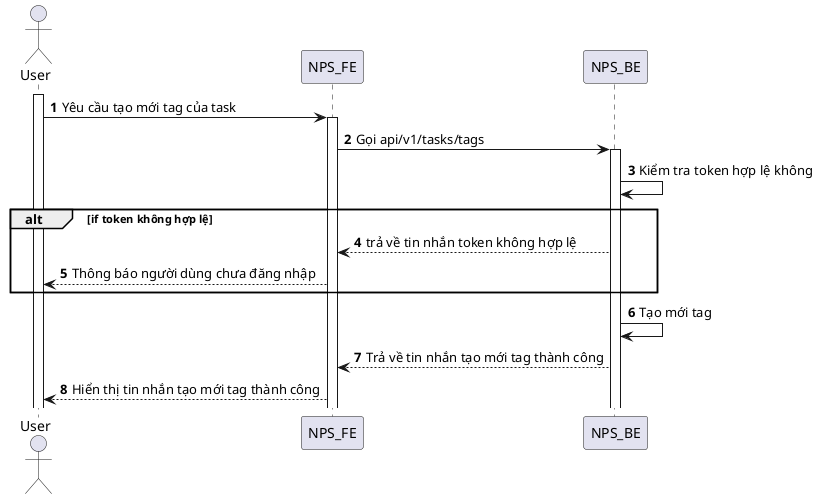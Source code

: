 @startuml
autonumber
actor User
activate User
User -> NPS_FE: Yêu cầu tạo mới tag của task
activate NPS_FE
NPS_FE -> NPS_BE: Gọi api/v1/tasks/tags
activate NPS_BE
NPS_BE -> NPS_BE: Kiểm tra token hợp lệ không
alt if token không hợp lệ
NPS_BE --> NPS_FE: trả về tin nhắn token không hợp lệ
NPS_FE --> User: Thông báo người dùng chưa đăng nhập
end
NPS_BE -> NPS_BE: Tạo mới tag
NPS_BE --> NPS_FE: Trả về tin nhắn tạo mới tag thành công
NPS_FE --> User: Hiển thị tin nhắn tạo mới tag thành công
@enduml